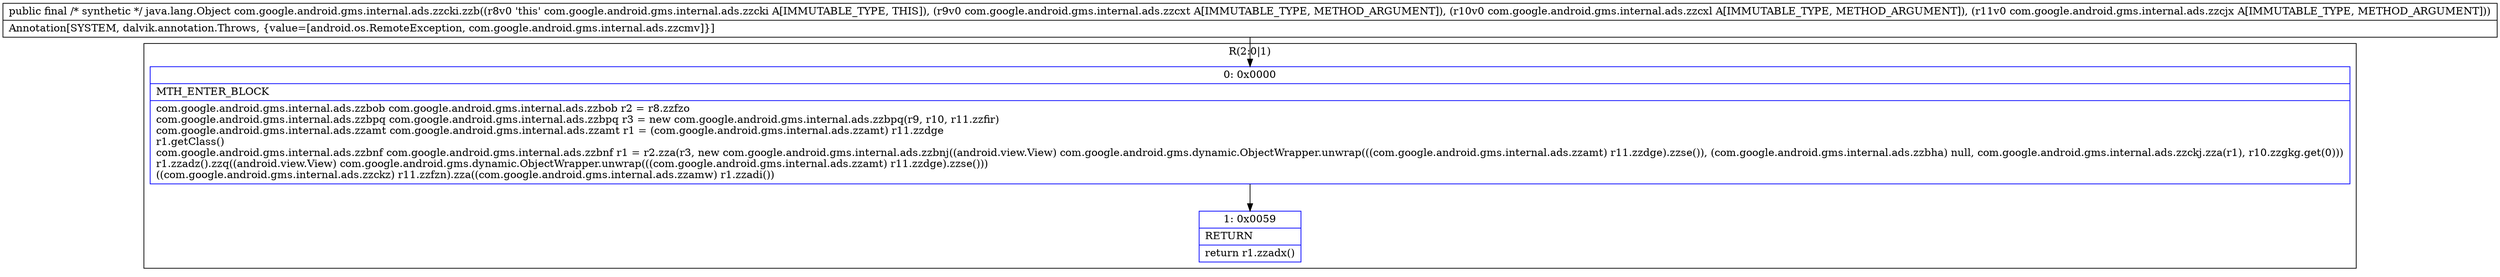 digraph "CFG forcom.google.android.gms.internal.ads.zzcki.zzb(Lcom\/google\/android\/gms\/internal\/ads\/zzcxt;Lcom\/google\/android\/gms\/internal\/ads\/zzcxl;Lcom\/google\/android\/gms\/internal\/ads\/zzcjx;)Ljava\/lang\/Object;" {
subgraph cluster_Region_1073552167 {
label = "R(2:0|1)";
node [shape=record,color=blue];
Node_0 [shape=record,label="{0\:\ 0x0000|MTH_ENTER_BLOCK\l|com.google.android.gms.internal.ads.zzbob com.google.android.gms.internal.ads.zzbob r2 = r8.zzfzo\lcom.google.android.gms.internal.ads.zzbpq com.google.android.gms.internal.ads.zzbpq r3 = new com.google.android.gms.internal.ads.zzbpq(r9, r10, r11.zzfir)\lcom.google.android.gms.internal.ads.zzamt com.google.android.gms.internal.ads.zzamt r1 = (com.google.android.gms.internal.ads.zzamt) r11.zzdge\lr1.getClass()\lcom.google.android.gms.internal.ads.zzbnf com.google.android.gms.internal.ads.zzbnf r1 = r2.zza(r3, new com.google.android.gms.internal.ads.zzbnj((android.view.View) com.google.android.gms.dynamic.ObjectWrapper.unwrap(((com.google.android.gms.internal.ads.zzamt) r11.zzdge).zzse()), (com.google.android.gms.internal.ads.zzbha) null, com.google.android.gms.internal.ads.zzckj.zza(r1), r10.zzgkg.get(0)))\lr1.zzadz().zzq((android.view.View) com.google.android.gms.dynamic.ObjectWrapper.unwrap(((com.google.android.gms.internal.ads.zzamt) r11.zzdge).zzse()))\l((com.google.android.gms.internal.ads.zzckz) r11.zzfzn).zza((com.google.android.gms.internal.ads.zzamw) r1.zzadi())\l}"];
Node_1 [shape=record,label="{1\:\ 0x0059|RETURN\l|return r1.zzadx()\l}"];
}
MethodNode[shape=record,label="{public final \/* synthetic *\/ java.lang.Object com.google.android.gms.internal.ads.zzcki.zzb((r8v0 'this' com.google.android.gms.internal.ads.zzcki A[IMMUTABLE_TYPE, THIS]), (r9v0 com.google.android.gms.internal.ads.zzcxt A[IMMUTABLE_TYPE, METHOD_ARGUMENT]), (r10v0 com.google.android.gms.internal.ads.zzcxl A[IMMUTABLE_TYPE, METHOD_ARGUMENT]), (r11v0 com.google.android.gms.internal.ads.zzcjx A[IMMUTABLE_TYPE, METHOD_ARGUMENT]))  | Annotation[SYSTEM, dalvik.annotation.Throws, \{value=[android.os.RemoteException, com.google.android.gms.internal.ads.zzcmv]\}]\l}"];
MethodNode -> Node_0;
Node_0 -> Node_1;
}

